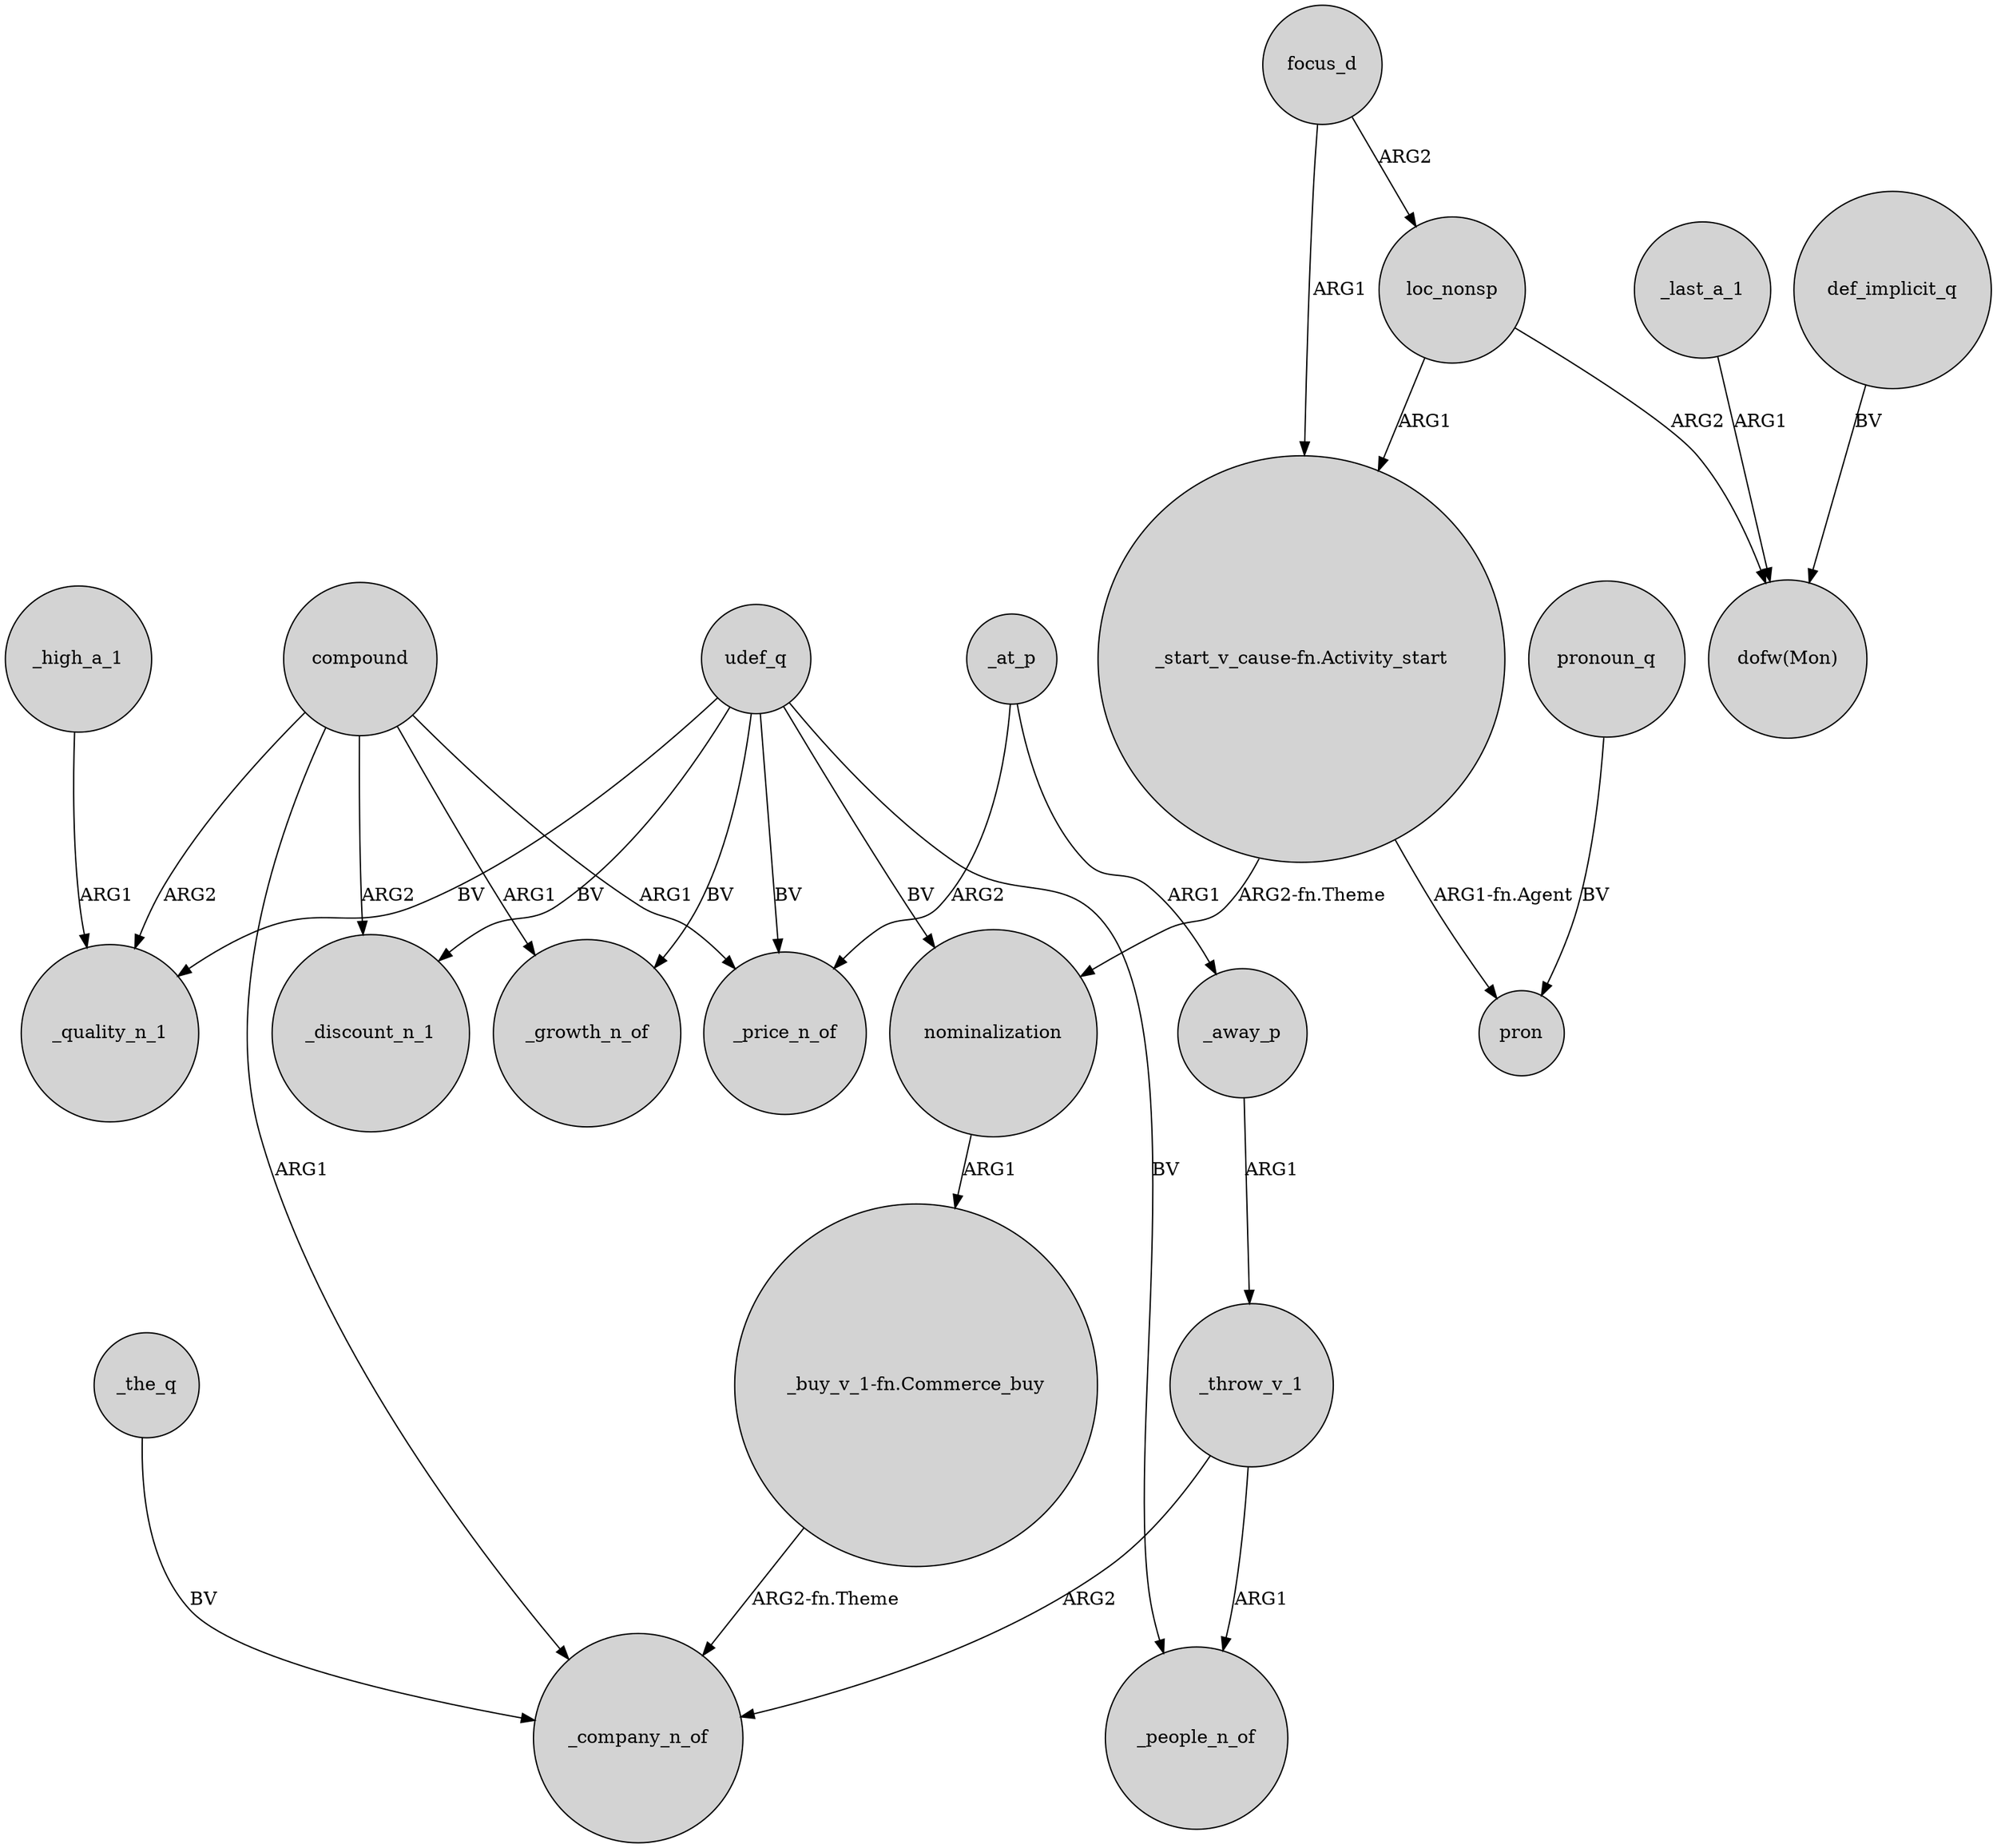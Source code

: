 digraph {
	node [shape=circle style=filled]
	udef_q -> _quality_n_1 [label=BV]
	focus_d -> loc_nonsp [label=ARG2]
	udef_q -> _price_n_of [label=BV]
	"_start_v_cause-fn.Activity_start" -> pron [label="ARG1-fn.Agent"]
	compound -> _quality_n_1 [label=ARG2]
	_at_p -> _away_p [label=ARG1]
	udef_q -> _discount_n_1 [label=BV]
	"_buy_v_1-fn.Commerce_buy" -> _company_n_of [label="ARG2-fn.Theme"]
	_the_q -> _company_n_of [label=BV]
	"_start_v_cause-fn.Activity_start" -> nominalization [label="ARG2-fn.Theme"]
	compound -> _company_n_of [label=ARG1]
	pronoun_q -> pron [label=BV]
	udef_q -> _people_n_of [label=BV]
	nominalization -> "_buy_v_1-fn.Commerce_buy" [label=ARG1]
	_throw_v_1 -> _company_n_of [label=ARG2]
	def_implicit_q -> "dofw(Mon)" [label=BV]
	_throw_v_1 -> _people_n_of [label=ARG1]
	udef_q -> nominalization [label=BV]
	focus_d -> "_start_v_cause-fn.Activity_start" [label=ARG1]
	_high_a_1 -> _quality_n_1 [label=ARG1]
	_last_a_1 -> "dofw(Mon)" [label=ARG1]
	loc_nonsp -> "dofw(Mon)" [label=ARG2]
	_away_p -> _throw_v_1 [label=ARG1]
	compound -> _growth_n_of [label=ARG1]
	compound -> _discount_n_1 [label=ARG2]
	compound -> _price_n_of [label=ARG1]
	_at_p -> _price_n_of [label=ARG2]
	udef_q -> _growth_n_of [label=BV]
	loc_nonsp -> "_start_v_cause-fn.Activity_start" [label=ARG1]
}
